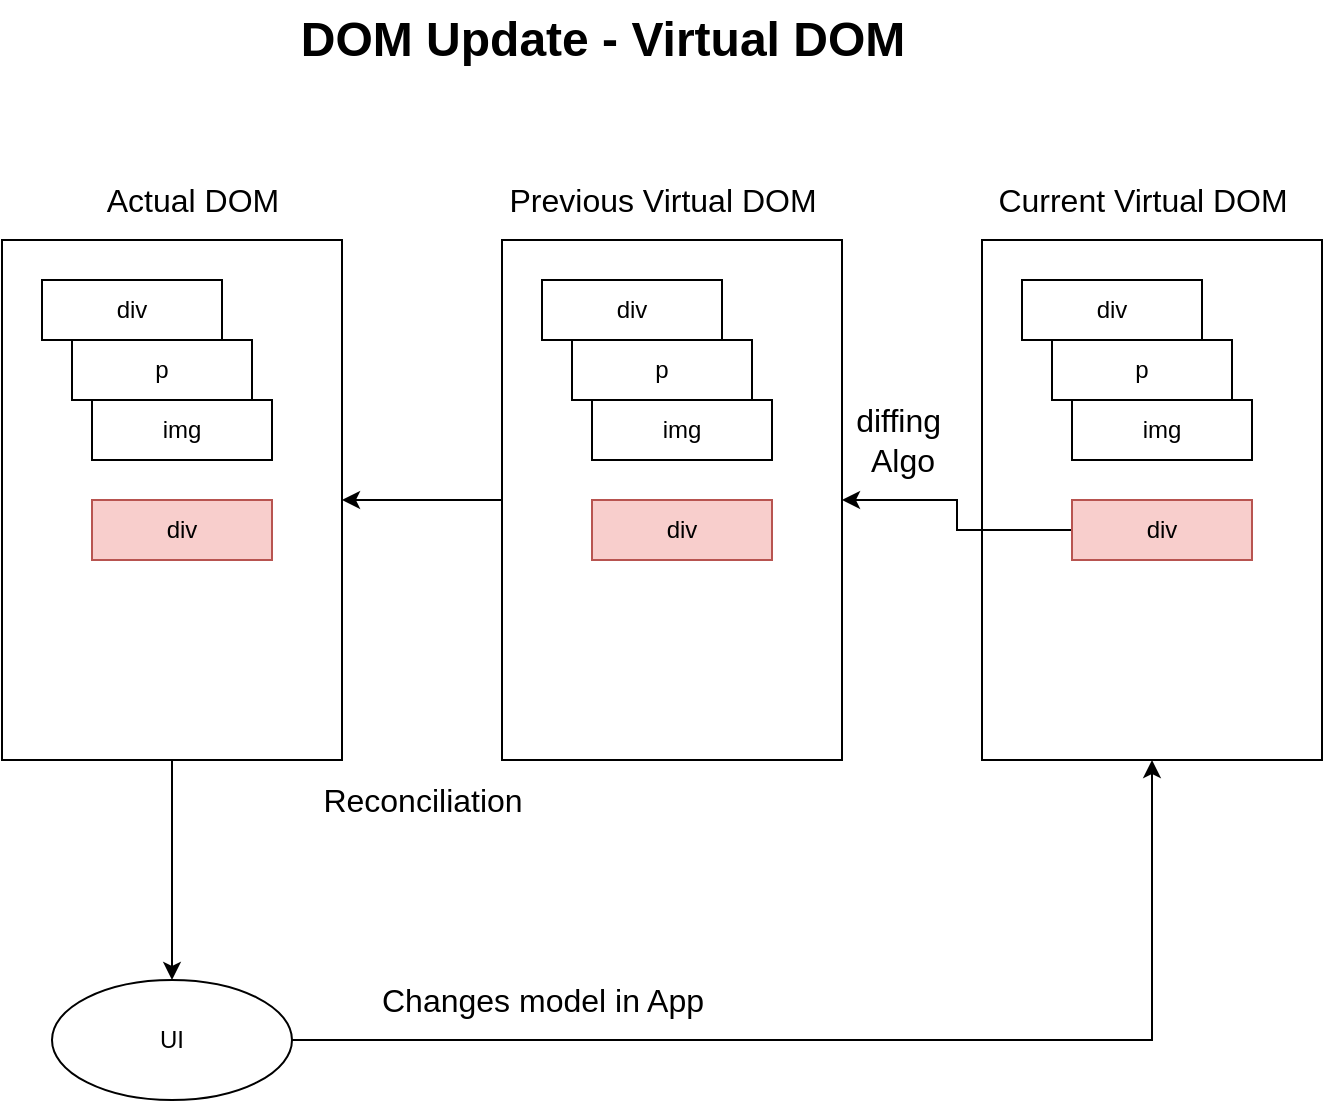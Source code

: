 <mxfile version="17.1.2" type="device"><diagram id="qAtQ4AbvSLBAhjI5yEe_" name="Page-1"><mxGraphModel dx="1008" dy="559" grid="1" gridSize="10" guides="1" tooltips="1" connect="1" arrows="1" fold="1" page="1" pageScale="1" pageWidth="850" pageHeight="1100" math="0" shadow="0"><root><mxCell id="0"/><mxCell id="1" parent="0"/><mxCell id="IEdChY-ETgoimB6BeVHd-7" value="" style="edgeStyle=orthogonalEdgeStyle;rounded=0;orthogonalLoop=1;jettySize=auto;html=1;" edge="1" parent="1" source="IEdChY-ETgoimB6BeVHd-1" target="IEdChY-ETgoimB6BeVHd-6"><mxGeometry relative="1" as="geometry"/></mxCell><mxCell id="IEdChY-ETgoimB6BeVHd-1" value="" style="rounded=0;whiteSpace=wrap;html=1;" vertex="1" parent="1"><mxGeometry x="130" y="160" width="170" height="260" as="geometry"/></mxCell><mxCell id="IEdChY-ETgoimB6BeVHd-2" value="Actual DOM" style="text;html=1;align=center;verticalAlign=middle;resizable=0;points=[];autosize=1;strokeColor=none;fillColor=none;fontSize=16;" vertex="1" parent="1"><mxGeometry x="175" y="130" width="100" height="20" as="geometry"/></mxCell><mxCell id="IEdChY-ETgoimB6BeVHd-3" value="div" style="rounded=0;whiteSpace=wrap;html=1;" vertex="1" parent="1"><mxGeometry x="150" y="180" width="90" height="30" as="geometry"/></mxCell><mxCell id="IEdChY-ETgoimB6BeVHd-4" value="p&lt;span style=&quot;color: rgba(0 , 0 , 0 , 0) ; font-family: monospace ; font-size: 0px&quot;&gt;%3CmxGraphModel%3E%3Croot%3E%3CmxCell%20id%3D%220%22%2F%3E%3CmxCell%20id%3D%221%22%20parent%3D%220%22%2F%3E%3CmxCell%20id%3D%222%22%20value%3D%22div%22%20style%3D%22rounded%3D0%3BwhiteSpace%3Dwrap%3Bhtml%3D1%3B%22%20vertex%3D%221%22%20parent%3D%221%22%3E%3CmxGeometry%20x%3D%22150%22%20y%3D%22180%22%20width%3D%2290%22%20height%3D%2230%22%20as%3D%22geometry%22%2F%3E%3C%2FmxCell%3E%3C%2Froot%3E%3C%2FmxGraphModel%3E&lt;/span&gt;" style="rounded=0;whiteSpace=wrap;html=1;" vertex="1" parent="1"><mxGeometry x="165" y="210" width="90" height="30" as="geometry"/></mxCell><mxCell id="IEdChY-ETgoimB6BeVHd-5" value="img" style="rounded=0;whiteSpace=wrap;html=1;" vertex="1" parent="1"><mxGeometry x="175" y="240" width="90" height="30" as="geometry"/></mxCell><mxCell id="IEdChY-ETgoimB6BeVHd-21" style="edgeStyle=orthogonalEdgeStyle;rounded=0;orthogonalLoop=1;jettySize=auto;html=1;exitX=1;exitY=0.5;exitDx=0;exitDy=0;entryX=0.5;entryY=1;entryDx=0;entryDy=0;fontSize=16;" edge="1" parent="1" source="IEdChY-ETgoimB6BeVHd-6" target="IEdChY-ETgoimB6BeVHd-13"><mxGeometry relative="1" as="geometry"/></mxCell><mxCell id="IEdChY-ETgoimB6BeVHd-6" value="UI" style="ellipse;whiteSpace=wrap;html=1;rounded=0;" vertex="1" parent="1"><mxGeometry x="155" y="530" width="120" height="60" as="geometry"/></mxCell><mxCell id="IEdChY-ETgoimB6BeVHd-18" style="edgeStyle=orthogonalEdgeStyle;rounded=0;orthogonalLoop=1;jettySize=auto;html=1;exitX=0;exitY=0.5;exitDx=0;exitDy=0;entryX=1;entryY=0.5;entryDx=0;entryDy=0;fontSize=16;" edge="1" parent="1" source="IEdChY-ETgoimB6BeVHd-8" target="IEdChY-ETgoimB6BeVHd-1"><mxGeometry relative="1" as="geometry"/></mxCell><mxCell id="IEdChY-ETgoimB6BeVHd-8" value="" style="rounded=0;whiteSpace=wrap;html=1;" vertex="1" parent="1"><mxGeometry x="380" y="160" width="170" height="260" as="geometry"/></mxCell><mxCell id="IEdChY-ETgoimB6BeVHd-9" value="Previous Virtual DOM" style="text;html=1;align=center;verticalAlign=middle;resizable=0;points=[];autosize=1;strokeColor=none;fillColor=none;fontSize=16;" vertex="1" parent="1"><mxGeometry x="375" y="130" width="170" height="20" as="geometry"/></mxCell><mxCell id="IEdChY-ETgoimB6BeVHd-10" value="div" style="rounded=0;whiteSpace=wrap;html=1;" vertex="1" parent="1"><mxGeometry x="400" y="180" width="90" height="30" as="geometry"/></mxCell><mxCell id="IEdChY-ETgoimB6BeVHd-11" value="p&lt;span style=&quot;color: rgba(0 , 0 , 0 , 0) ; font-family: monospace ; font-size: 0px&quot;&gt;%3CmxGraphModel%3E%3Croot%3E%3CmxCell%20id%3D%220%22%2F%3E%3CmxCell%20id%3D%221%22%20parent%3D%220%22%2F%3E%3CmxCell%20id%3D%222%22%20value%3D%22div%22%20style%3D%22rounded%3D0%3BwhiteSpace%3Dwrap%3Bhtml%3D1%3B%22%20vertex%3D%221%22%20parent%3D%221%22%3E%3CmxGeometry%20x%3D%22150%22%20y%3D%22180%22%20width%3D%2290%22%20height%3D%2230%22%20as%3D%22geometry%22%2F%3E%3C%2FmxCell%3E%3C%2Froot%3E%3C%2FmxGraphModel%3E&lt;/span&gt;" style="rounded=0;whiteSpace=wrap;html=1;" vertex="1" parent="1"><mxGeometry x="415" y="210" width="90" height="30" as="geometry"/></mxCell><mxCell id="IEdChY-ETgoimB6BeVHd-12" value="img" style="rounded=0;whiteSpace=wrap;html=1;" vertex="1" parent="1"><mxGeometry x="425" y="240" width="90" height="30" as="geometry"/></mxCell><mxCell id="IEdChY-ETgoimB6BeVHd-13" value="" style="rounded=0;whiteSpace=wrap;html=1;" vertex="1" parent="1"><mxGeometry x="620" y="160" width="170" height="260" as="geometry"/></mxCell><mxCell id="IEdChY-ETgoimB6BeVHd-14" value="Current Virtual DOM" style="text;html=1;align=center;verticalAlign=middle;resizable=0;points=[];autosize=1;strokeColor=none;fillColor=none;fontSize=16;" vertex="1" parent="1"><mxGeometry x="620" y="130" width="160" height="20" as="geometry"/></mxCell><mxCell id="IEdChY-ETgoimB6BeVHd-15" value="div" style="rounded=0;whiteSpace=wrap;html=1;" vertex="1" parent="1"><mxGeometry x="640" y="180" width="90" height="30" as="geometry"/></mxCell><mxCell id="IEdChY-ETgoimB6BeVHd-16" value="p&lt;span style=&quot;color: rgba(0 , 0 , 0 , 0) ; font-family: monospace ; font-size: 0px&quot;&gt;%3CmxGraphModel%3E%3Croot%3E%3CmxCell%20id%3D%220%22%2F%3E%3CmxCell%20id%3D%221%22%20parent%3D%220%22%2F%3E%3CmxCell%20id%3D%222%22%20value%3D%22div%22%20style%3D%22rounded%3D0%3BwhiteSpace%3Dwrap%3Bhtml%3D1%3B%22%20vertex%3D%221%22%20parent%3D%221%22%3E%3CmxGeometry%20x%3D%22150%22%20y%3D%22180%22%20width%3D%2290%22%20height%3D%2230%22%20as%3D%22geometry%22%2F%3E%3C%2FmxCell%3E%3C%2Froot%3E%3C%2FmxGraphModel%3E&lt;/span&gt;" style="rounded=0;whiteSpace=wrap;html=1;" vertex="1" parent="1"><mxGeometry x="655" y="210" width="90" height="30" as="geometry"/></mxCell><mxCell id="IEdChY-ETgoimB6BeVHd-17" value="img" style="rounded=0;whiteSpace=wrap;html=1;" vertex="1" parent="1"><mxGeometry x="665" y="240" width="90" height="30" as="geometry"/></mxCell><mxCell id="IEdChY-ETgoimB6BeVHd-20" value="Changes model in App" style="text;html=1;align=center;verticalAlign=middle;resizable=0;points=[];autosize=1;strokeColor=none;fillColor=none;fontSize=16;" vertex="1" parent="1"><mxGeometry x="310" y="530" width="180" height="20" as="geometry"/></mxCell><mxCell id="IEdChY-ETgoimB6BeVHd-23" style="edgeStyle=orthogonalEdgeStyle;rounded=0;orthogonalLoop=1;jettySize=auto;html=1;exitX=0;exitY=0.5;exitDx=0;exitDy=0;fontSize=16;" edge="1" parent="1" source="IEdChY-ETgoimB6BeVHd-22" target="IEdChY-ETgoimB6BeVHd-8"><mxGeometry relative="1" as="geometry"/></mxCell><mxCell id="IEdChY-ETgoimB6BeVHd-22" value="div" style="rounded=0;whiteSpace=wrap;html=1;fillColor=#f8cecc;strokeColor=#b85450;" vertex="1" parent="1"><mxGeometry x="665" y="290" width="90" height="30" as="geometry"/></mxCell><mxCell id="IEdChY-ETgoimB6BeVHd-24" value="div" style="rounded=0;whiteSpace=wrap;html=1;fillColor=#f8cecc;strokeColor=#b85450;" vertex="1" parent="1"><mxGeometry x="425" y="290" width="90" height="30" as="geometry"/></mxCell><mxCell id="IEdChY-ETgoimB6BeVHd-25" value="div" style="rounded=0;whiteSpace=wrap;html=1;fillColor=#f8cecc;strokeColor=#b85450;" vertex="1" parent="1"><mxGeometry x="175" y="290" width="90" height="30" as="geometry"/></mxCell><mxCell id="IEdChY-ETgoimB6BeVHd-26" value="diffing&amp;nbsp;&lt;br&gt;Algo" style="text;html=1;align=center;verticalAlign=middle;resizable=0;points=[];autosize=1;strokeColor=none;fillColor=none;fontSize=16;" vertex="1" parent="1"><mxGeometry x="550" y="240" width="60" height="40" as="geometry"/></mxCell><mxCell id="IEdChY-ETgoimB6BeVHd-27" value="Reconciliation" style="text;html=1;align=center;verticalAlign=middle;resizable=0;points=[];autosize=1;strokeColor=none;fillColor=none;fontSize=16;" vertex="1" parent="1"><mxGeometry x="280" y="430" width="120" height="20" as="geometry"/></mxCell><mxCell id="IEdChY-ETgoimB6BeVHd-28" value="DOM Update - Virtual DOM" style="text;strokeColor=none;fillColor=none;html=1;fontSize=24;fontStyle=1;verticalAlign=middle;align=center;" vertex="1" parent="1"><mxGeometry x="380" y="40" width="100" height="40" as="geometry"/></mxCell></root></mxGraphModel></diagram></mxfile>